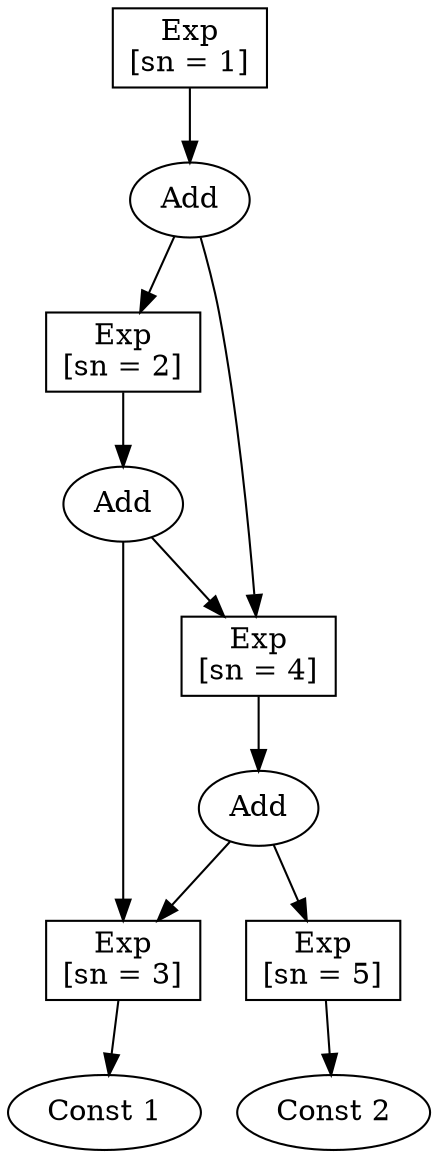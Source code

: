 digraph G { 
size = "7.5,10.5"
node_15_00 [shape=box, label="Exp\n[sn = 1]"];
node_16_00 [shape=box, label="Exp\n[sn = 2]"];
node_17_00 [shape=box, label="Exp\n[sn = 3]"];
node_18_00 [shape=box, label="Exp\n[sn = 4]"];
node_20_00 [shape=box, label="Exp\n[sn = 5]"];
node_15_01 [shape=ellipse, label="Add"];
node_16_01 [shape=ellipse, label="Add"];
node_18_01 [shape=ellipse, label="Add"];
node_17_01 [shape=ellipse, label="Const 1"];
node_20_01 [shape=ellipse, label="Const 2"];
node_15_00 -> node_15_01 ;
node_16_00 -> node_16_01 ;
node_17_00 -> node_17_01 ;
node_18_00 -> node_18_01 ;
node_20_00 -> node_20_01 ;
node_15_01 -> node_18_00 ;
node_15_01 -> node_16_00 ;
node_16_01 -> node_18_00 ;
node_16_01 -> node_17_00 ;
node_18_01 -> node_20_00 ;
node_18_01 -> node_17_00 ;
}
